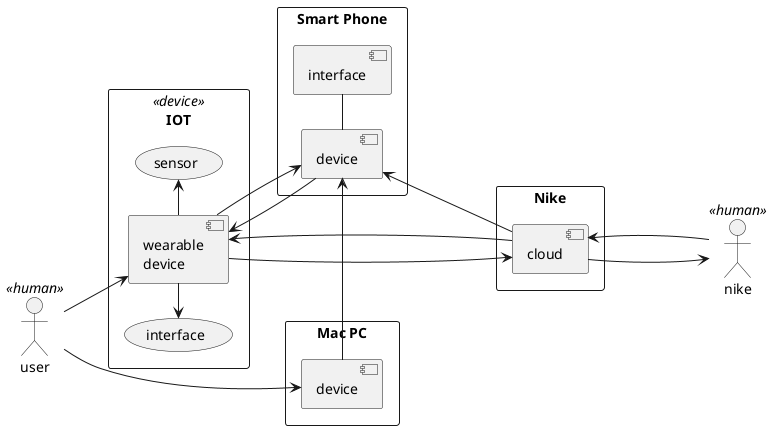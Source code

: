@startuml

left to right direction

actor user <<human>>

rectangle IOT <<device>> {
(interface) as i
component "wearable\ndevice" as device
(sensor) as s
}

rectangle "Smart Phone" {
 component device as spd
 component interface as spi
 spd -right- spi
}

rectangle "Mac PC" {
 component device as mac
}

rectangle "Nike" {
 component cloud as nike
}

actor nike <<human>> as employee

user -down-> device
device -left-> i
device -right-> s
device <-- spd
device --> spd
user ---> mac
mac -right-> spd

device ---> nike
device <--- nike
spd <--- nike

nike ---> employee
nike <--- employee


@enduml



rectangle "cloud gateway" {
 component gateway as c
}

rectangle "api backbone" {
 (microservice) as ms1
 (microservice) as ms2
}

rectangle "cloud storage" {
 (postgres) as ds1
 (cassandra) as ds2
}

g <--> c
c <--> ms1
c <--> ms2
ds1 <-left-> ms1
ds2 <-left-> ms2
